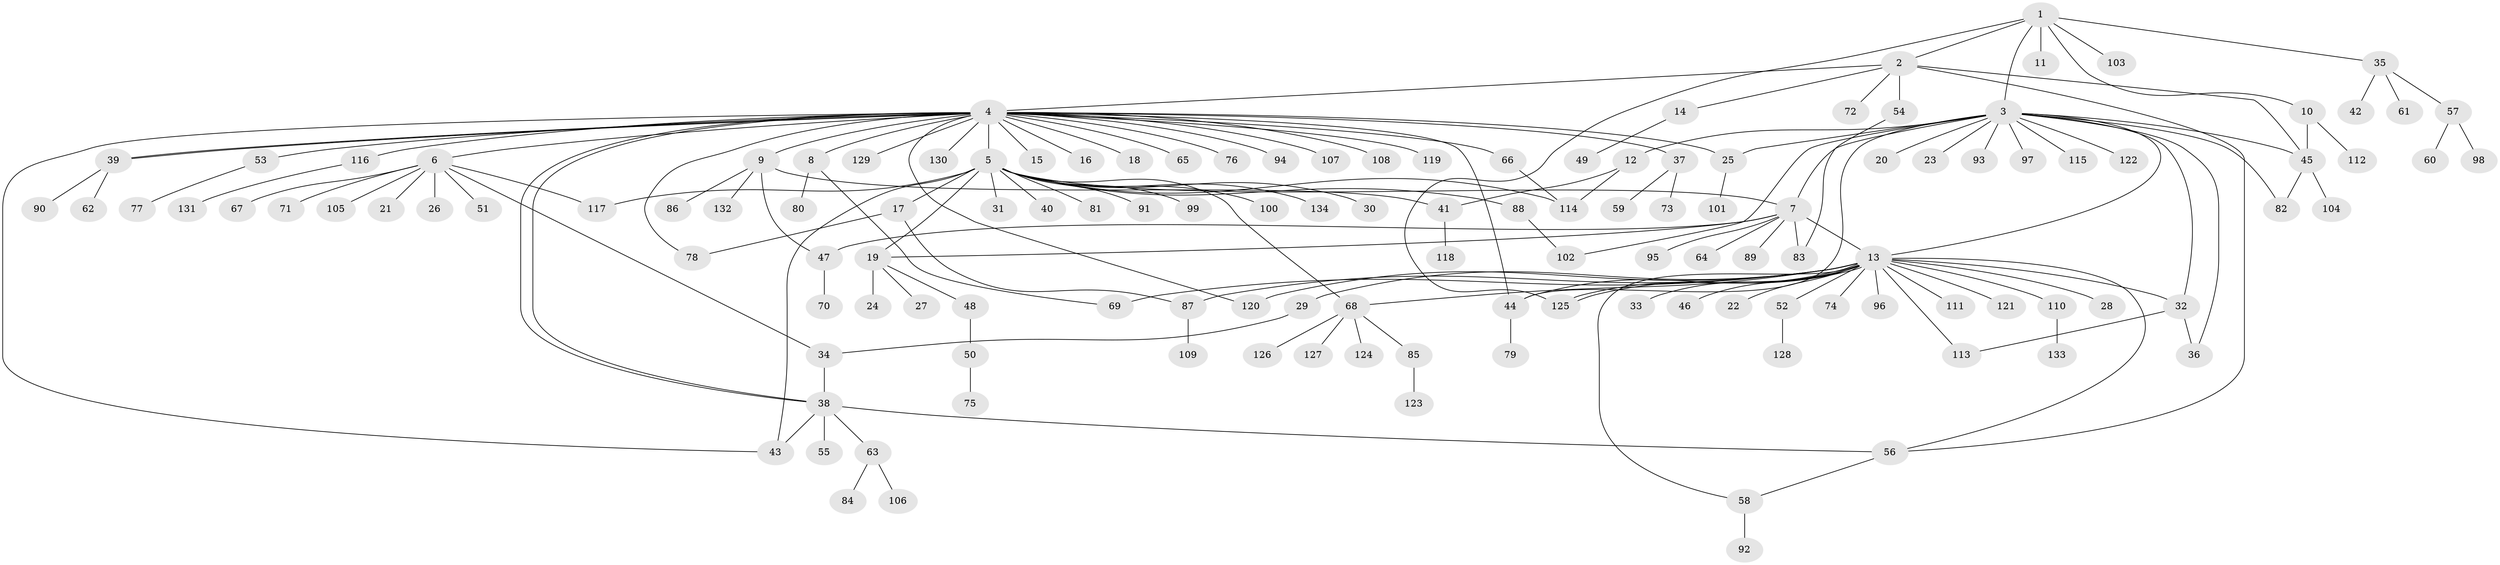 // Generated by graph-tools (version 1.1) at 2025/49/03/09/25 03:49:47]
// undirected, 134 vertices, 168 edges
graph export_dot {
graph [start="1"]
  node [color=gray90,style=filled];
  1;
  2;
  3;
  4;
  5;
  6;
  7;
  8;
  9;
  10;
  11;
  12;
  13;
  14;
  15;
  16;
  17;
  18;
  19;
  20;
  21;
  22;
  23;
  24;
  25;
  26;
  27;
  28;
  29;
  30;
  31;
  32;
  33;
  34;
  35;
  36;
  37;
  38;
  39;
  40;
  41;
  42;
  43;
  44;
  45;
  46;
  47;
  48;
  49;
  50;
  51;
  52;
  53;
  54;
  55;
  56;
  57;
  58;
  59;
  60;
  61;
  62;
  63;
  64;
  65;
  66;
  67;
  68;
  69;
  70;
  71;
  72;
  73;
  74;
  75;
  76;
  77;
  78;
  79;
  80;
  81;
  82;
  83;
  84;
  85;
  86;
  87;
  88;
  89;
  90;
  91;
  92;
  93;
  94;
  95;
  96;
  97;
  98;
  99;
  100;
  101;
  102;
  103;
  104;
  105;
  106;
  107;
  108;
  109;
  110;
  111;
  112;
  113;
  114;
  115;
  116;
  117;
  118;
  119;
  120;
  121;
  122;
  123;
  124;
  125;
  126;
  127;
  128;
  129;
  130;
  131;
  132;
  133;
  134;
  1 -- 2;
  1 -- 3;
  1 -- 10;
  1 -- 11;
  1 -- 35;
  1 -- 103;
  1 -- 125;
  2 -- 4;
  2 -- 14;
  2 -- 45;
  2 -- 54;
  2 -- 56;
  2 -- 72;
  3 -- 7;
  3 -- 12;
  3 -- 13;
  3 -- 20;
  3 -- 23;
  3 -- 25;
  3 -- 32;
  3 -- 36;
  3 -- 44;
  3 -- 45;
  3 -- 82;
  3 -- 93;
  3 -- 97;
  3 -- 102;
  3 -- 115;
  3 -- 122;
  4 -- 5;
  4 -- 6;
  4 -- 8;
  4 -- 9;
  4 -- 15;
  4 -- 16;
  4 -- 18;
  4 -- 25;
  4 -- 37;
  4 -- 38;
  4 -- 38;
  4 -- 39;
  4 -- 39;
  4 -- 43;
  4 -- 44;
  4 -- 53;
  4 -- 65;
  4 -- 66;
  4 -- 76;
  4 -- 78;
  4 -- 94;
  4 -- 107;
  4 -- 108;
  4 -- 116;
  4 -- 119;
  4 -- 120;
  4 -- 129;
  4 -- 130;
  5 -- 7;
  5 -- 17;
  5 -- 19;
  5 -- 30;
  5 -- 31;
  5 -- 40;
  5 -- 43;
  5 -- 68;
  5 -- 81;
  5 -- 88;
  5 -- 91;
  5 -- 99;
  5 -- 100;
  5 -- 114;
  5 -- 117;
  5 -- 134;
  6 -- 21;
  6 -- 26;
  6 -- 34;
  6 -- 51;
  6 -- 67;
  6 -- 71;
  6 -- 105;
  6 -- 117;
  7 -- 13;
  7 -- 19;
  7 -- 47;
  7 -- 64;
  7 -- 83;
  7 -- 89;
  7 -- 95;
  8 -- 69;
  8 -- 80;
  9 -- 41;
  9 -- 47;
  9 -- 86;
  9 -- 132;
  10 -- 45;
  10 -- 112;
  12 -- 41;
  12 -- 114;
  13 -- 22;
  13 -- 28;
  13 -- 29;
  13 -- 32;
  13 -- 33;
  13 -- 44;
  13 -- 46;
  13 -- 52;
  13 -- 56;
  13 -- 58;
  13 -- 68;
  13 -- 69;
  13 -- 74;
  13 -- 87;
  13 -- 96;
  13 -- 110;
  13 -- 111;
  13 -- 113;
  13 -- 120;
  13 -- 121;
  13 -- 125;
  13 -- 125;
  14 -- 49;
  17 -- 78;
  17 -- 87;
  19 -- 24;
  19 -- 27;
  19 -- 48;
  25 -- 101;
  29 -- 34;
  32 -- 36;
  32 -- 113;
  34 -- 38;
  35 -- 42;
  35 -- 57;
  35 -- 61;
  37 -- 59;
  37 -- 73;
  38 -- 43;
  38 -- 55;
  38 -- 56;
  38 -- 63;
  39 -- 62;
  39 -- 90;
  41 -- 118;
  44 -- 79;
  45 -- 82;
  45 -- 104;
  47 -- 70;
  48 -- 50;
  50 -- 75;
  52 -- 128;
  53 -- 77;
  54 -- 83;
  56 -- 58;
  57 -- 60;
  57 -- 98;
  58 -- 92;
  63 -- 84;
  63 -- 106;
  66 -- 114;
  68 -- 85;
  68 -- 124;
  68 -- 126;
  68 -- 127;
  85 -- 123;
  87 -- 109;
  88 -- 102;
  110 -- 133;
  116 -- 131;
}
